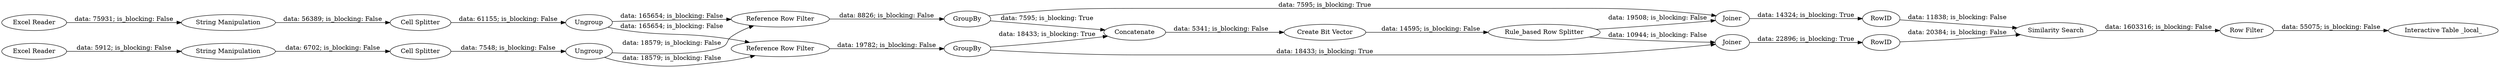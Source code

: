 digraph {
	"-451605733007264312_15" [label="String Manipulation"]
	"-451605733007264312_1" [label="Excel Reader"]
	"-451605733007264312_13" [label=Joiner]
	"-451605733007264312_10" [label=Joiner]
	"-451605733007264312_17" [label="Row Filter"]
	"-451605733007264312_9" [label="Similarity Search"]
	"-451605733007264312_7" [label="Create Bit Vector"]
	"-451605733007264312_4" [label="Cell Splitter"]
	"-451605733007264312_2" [label="Excel Reader"]
	"-451605733007264312_11" [label=Concatenate]
	"-451605733007264312_20" [label=RowID]
	"-451605733007264312_6" [label="Cell Splitter"]
	"-451605733007264312_29" [label=GroupBy]
	"-451605733007264312_26" [label=GroupBy]
	"-451605733007264312_16" [label="Interactive Table _local_"]
	"-451605733007264312_19" [label=RowID]
	"-451605733007264312_12" [label="Rule_based Row Splitter"]
	"-451605733007264312_24" [label=Ungroup]
	"-451605733007264312_22" [label="String Manipulation"]
	"-451605733007264312_28" [label="Reference Row Filter"]
	"-451605733007264312_23" [label=Ungroup]
	"-451605733007264312_25" [label="Reference Row Filter"]
	"-451605733007264312_29" -> "-451605733007264312_13" [label="data: 18433; is_blocking: True"]
	"-451605733007264312_13" -> "-451605733007264312_19" [label="data: 22896; is_blocking: True"]
	"-451605733007264312_22" -> "-451605733007264312_6" [label="data: 56389; is_blocking: False"]
	"-451605733007264312_2" -> "-451605733007264312_22" [label="data: 75931; is_blocking: False"]
	"-451605733007264312_17" -> "-451605733007264312_16" [label="data: 55075; is_blocking: False"]
	"-451605733007264312_20" -> "-451605733007264312_9" [label="data: 11838; is_blocking: False"]
	"-451605733007264312_15" -> "-451605733007264312_4" [label="data: 6702; is_blocking: False"]
	"-451605733007264312_25" -> "-451605733007264312_26" [label="data: 8826; is_blocking: False"]
	"-451605733007264312_12" -> "-451605733007264312_13" [label="data: 10944; is_blocking: False"]
	"-451605733007264312_29" -> "-451605733007264312_11" [label="data: 18433; is_blocking: True"]
	"-451605733007264312_26" -> "-451605733007264312_11" [label="data: 7595; is_blocking: True"]
	"-451605733007264312_10" -> "-451605733007264312_20" [label="data: 14324; is_blocking: True"]
	"-451605733007264312_12" -> "-451605733007264312_10" [label="data: 19508; is_blocking: False"]
	"-451605733007264312_23" -> "-451605733007264312_28" [label="data: 18579; is_blocking: False"]
	"-451605733007264312_24" -> "-451605733007264312_28" [label="data: 165654; is_blocking: False"]
	"-451605733007264312_28" -> "-451605733007264312_29" [label="data: 19782; is_blocking: False"]
	"-451605733007264312_9" -> "-451605733007264312_17" [label="data: 1603316; is_blocking: False"]
	"-451605733007264312_11" -> "-451605733007264312_7" [label="data: 5341; is_blocking: False"]
	"-451605733007264312_1" -> "-451605733007264312_15" [label="data: 5912; is_blocking: False"]
	"-451605733007264312_7" -> "-451605733007264312_12" [label="data: 14595; is_blocking: False"]
	"-451605733007264312_19" -> "-451605733007264312_9" [label="data: 20384; is_blocking: False"]
	"-451605733007264312_23" -> "-451605733007264312_25" [label="data: 18579; is_blocking: False"]
	"-451605733007264312_24" -> "-451605733007264312_25" [label="data: 165654; is_blocking: False"]
	"-451605733007264312_4" -> "-451605733007264312_23" [label="data: 7548; is_blocking: False"]
	"-451605733007264312_26" -> "-451605733007264312_10" [label="data: 7595; is_blocking: True"]
	"-451605733007264312_6" -> "-451605733007264312_24" [label="data: 61155; is_blocking: False"]
	rankdir=LR
}
